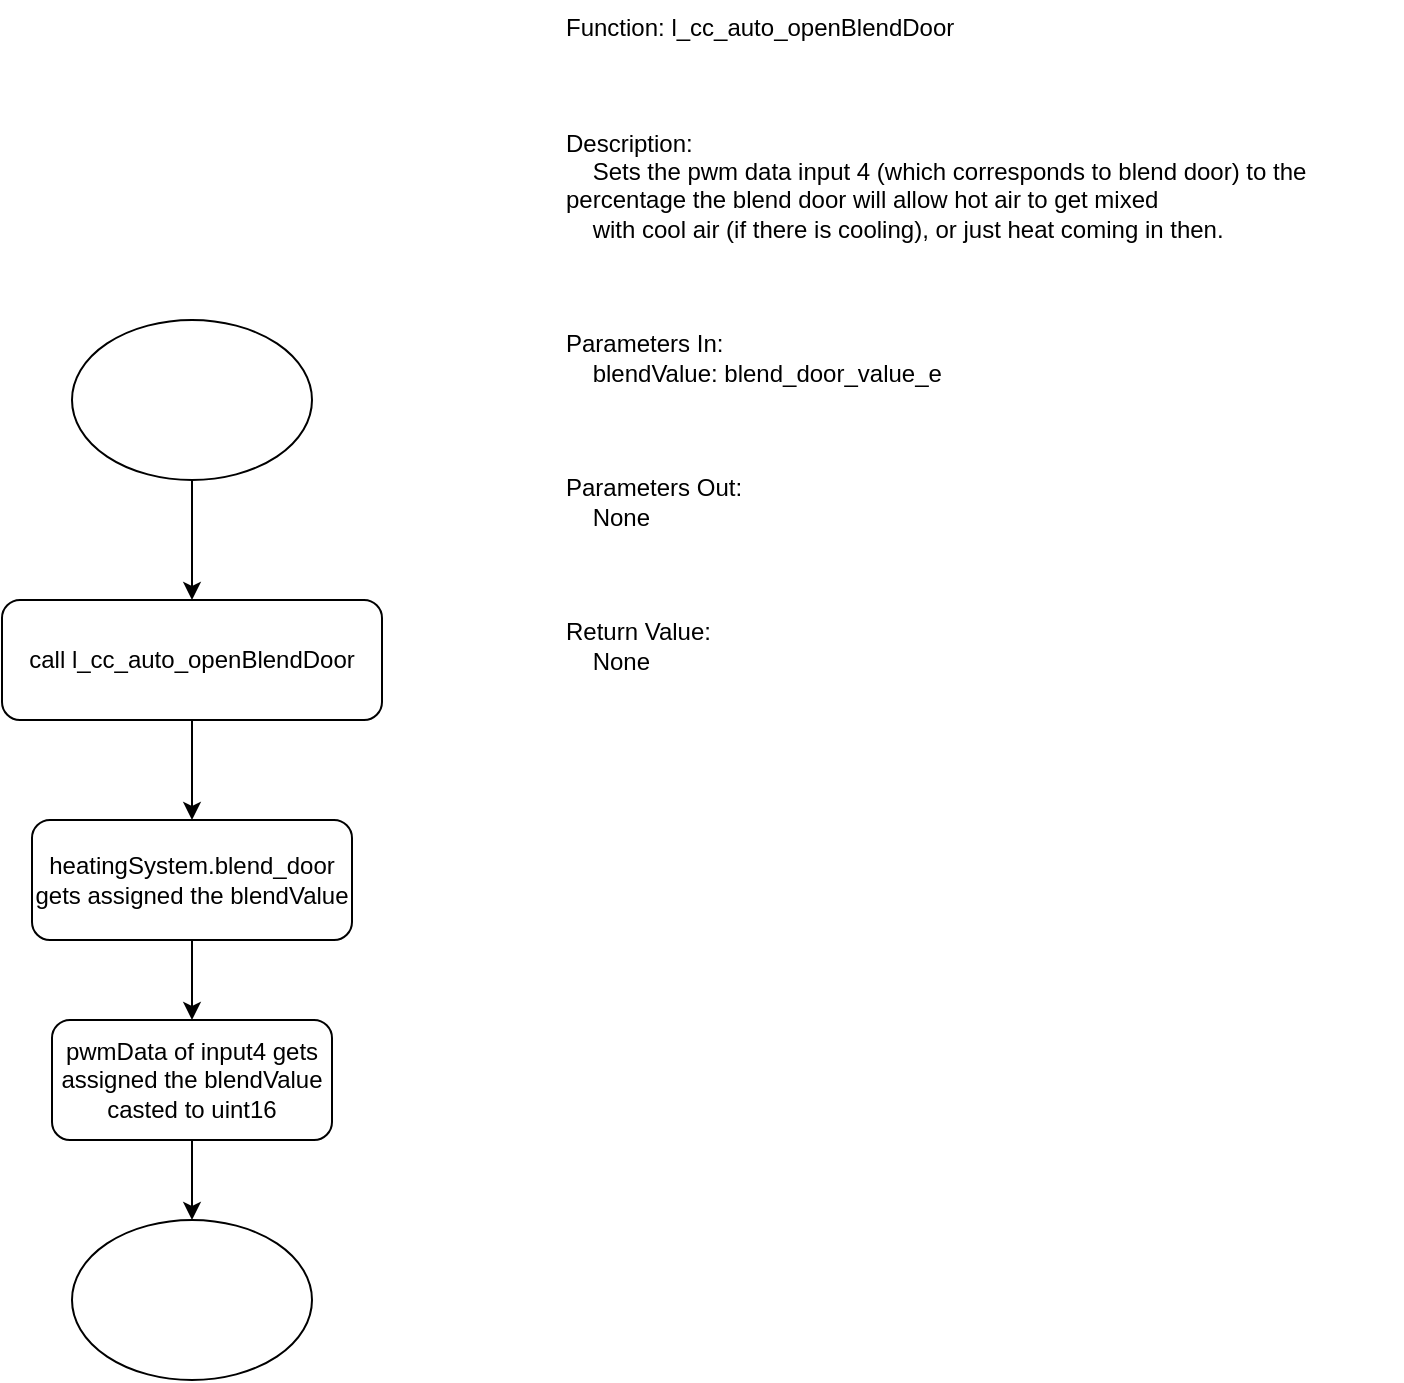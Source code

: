 <mxfile version="21.6.6" type="device">
  <diagram name="Page-1" id="kYPBIHNwmSgkaBfpzGXo">
    <mxGraphModel dx="1376" dy="768" grid="1" gridSize="10" guides="1" tooltips="1" connect="1" arrows="1" fold="1" page="1" pageScale="1" pageWidth="850" pageHeight="1100" background="#ffffff" math="0" shadow="0">
      <root>
        <mxCell id="0" />
        <mxCell id="1" parent="0" />
        <mxCell id="Px055thE-OYpkdKHNZWv-1" value="Function: l_cc_auto_openBlendDoor&#xa;&#xa;&#xa;&#xa;Description:&#xa;    Sets the pwm data input 4 (which corresponds to blend door) to the percentage the blend door will allow hot air to get mixed&#xa;    with cool air (if there is cooling), or just heat coming in then.&#xa;&#xa;&#xa;&#xa;Parameters In:&#xa;    blendValue: blend_door_value_e&#xa;&#xa;&#xa;&#xa;Parameters Out:&#xa;    None&#xa;&#xa;&#xa;&#xa;Return Value:&#xa;    None" style="text;whiteSpace=wrap;" vertex="1" parent="1">
          <mxGeometry x="425" y="10" width="420" height="380" as="geometry" />
        </mxCell>
        <mxCell id="Px055thE-OYpkdKHNZWv-3" style="edgeStyle=orthogonalEdgeStyle;rounded=0;orthogonalLoop=1;jettySize=auto;html=1;" edge="1" parent="1" source="Px055thE-OYpkdKHNZWv-2" target="Px055thE-OYpkdKHNZWv-4">
          <mxGeometry relative="1" as="geometry">
            <mxPoint x="240" y="350" as="targetPoint" />
          </mxGeometry>
        </mxCell>
        <mxCell id="Px055thE-OYpkdKHNZWv-2" value="" style="ellipse;whiteSpace=wrap;html=1;" vertex="1" parent="1">
          <mxGeometry x="180" y="170" width="120" height="80" as="geometry" />
        </mxCell>
        <mxCell id="Px055thE-OYpkdKHNZWv-5" style="edgeStyle=orthogonalEdgeStyle;rounded=0;orthogonalLoop=1;jettySize=auto;html=1;" edge="1" parent="1" source="Px055thE-OYpkdKHNZWv-4" target="Px055thE-OYpkdKHNZWv-6">
          <mxGeometry relative="1" as="geometry">
            <mxPoint x="240" y="450" as="targetPoint" />
          </mxGeometry>
        </mxCell>
        <mxCell id="Px055thE-OYpkdKHNZWv-4" value="call&amp;nbsp;l_cc_auto_openBlendDoor" style="rounded=1;whiteSpace=wrap;html=1;" vertex="1" parent="1">
          <mxGeometry x="145" y="310" width="190" height="60" as="geometry" />
        </mxCell>
        <mxCell id="Px055thE-OYpkdKHNZWv-7" style="edgeStyle=orthogonalEdgeStyle;rounded=0;orthogonalLoop=1;jettySize=auto;html=1;" edge="1" parent="1" source="Px055thE-OYpkdKHNZWv-6" target="Px055thE-OYpkdKHNZWv-8">
          <mxGeometry relative="1" as="geometry">
            <mxPoint x="240" y="540" as="targetPoint" />
          </mxGeometry>
        </mxCell>
        <mxCell id="Px055thE-OYpkdKHNZWv-6" value="heatingSystem.blend_door gets assigned the blendValue" style="rounded=1;whiteSpace=wrap;html=1;" vertex="1" parent="1">
          <mxGeometry x="160" y="420" width="160" height="60" as="geometry" />
        </mxCell>
        <mxCell id="Px055thE-OYpkdKHNZWv-9" style="edgeStyle=orthogonalEdgeStyle;rounded=0;orthogonalLoop=1;jettySize=auto;html=1;" edge="1" parent="1" source="Px055thE-OYpkdKHNZWv-8" target="Px055thE-OYpkdKHNZWv-10">
          <mxGeometry relative="1" as="geometry">
            <mxPoint x="240" y="630" as="targetPoint" />
          </mxGeometry>
        </mxCell>
        <mxCell id="Px055thE-OYpkdKHNZWv-8" value="pwmData of input4 gets assigned the blendValue casted to uint16" style="rounded=1;whiteSpace=wrap;html=1;" vertex="1" parent="1">
          <mxGeometry x="170" y="520" width="140" height="60" as="geometry" />
        </mxCell>
        <mxCell id="Px055thE-OYpkdKHNZWv-10" value="" style="ellipse;whiteSpace=wrap;html=1;" vertex="1" parent="1">
          <mxGeometry x="180" y="620" width="120" height="80" as="geometry" />
        </mxCell>
      </root>
    </mxGraphModel>
  </diagram>
</mxfile>
